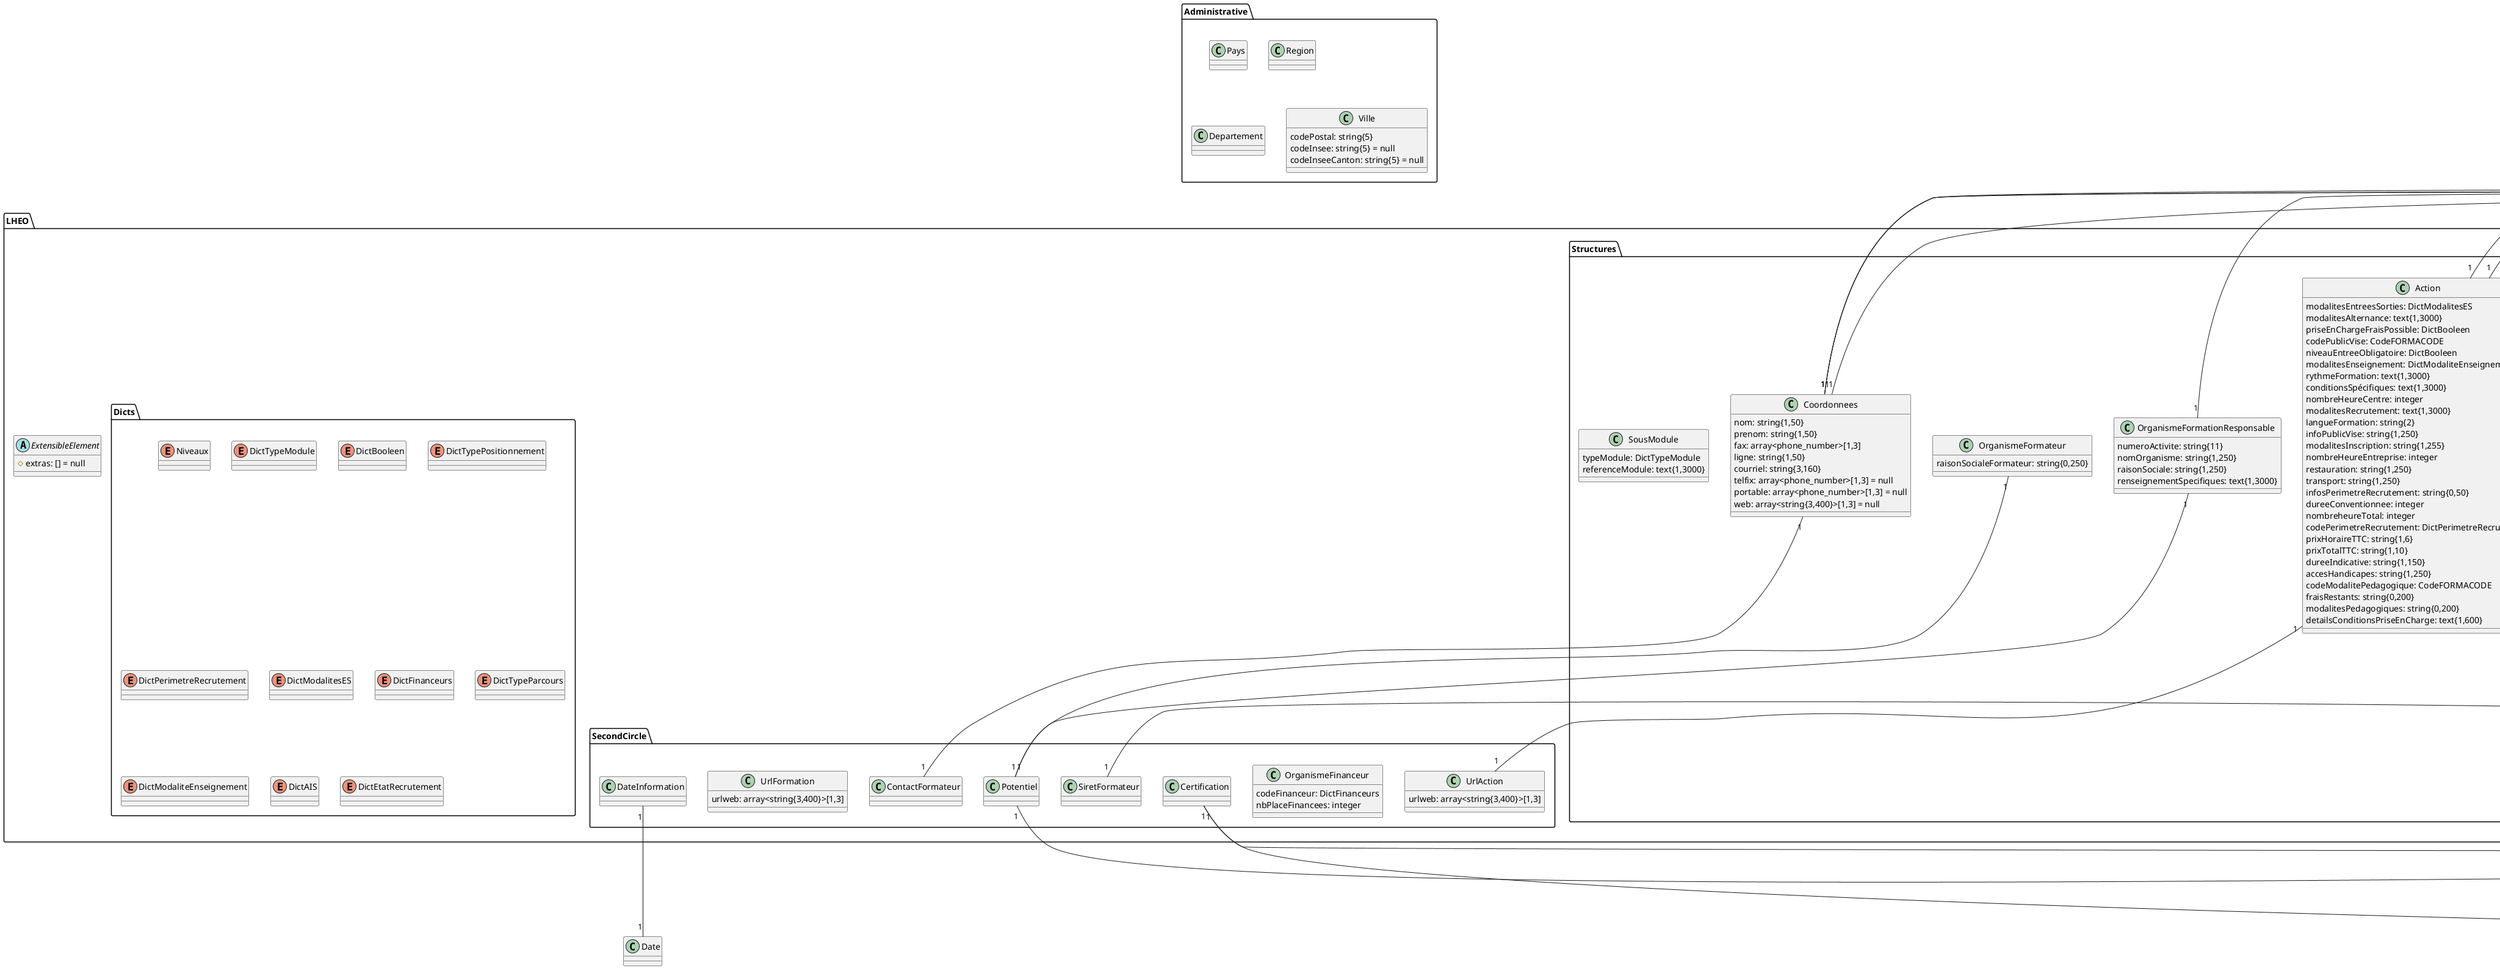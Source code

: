 @startuml
package Administrative {
    class Pays
    class Region
    class Departement
    class Ville {
        codePostal: string{5}
        codeInsee: string{5} = null
        codeInseeCanton: string{5} = null
    }
}
package External {
    class CodeCERTIFINFO
    class CodeRNCP
    class CodeROME
    class CodeFORMACODE
    class CodeNSF
}
package LHEO {
    package XMLStructure {
        abstract class XMLElement {
            #name: string
            #numero: string = null
            #info: string = null
            #ref: string = null
            #id: string = null
            #idref: string = null
            #tag: string = null
            +toXMLString(): string
        }
    }
    abstract class ExtensibleElement {
        #extras: [] = null
    }
    package FirstCircle {
        class CoordonnesOrganisme
        class Session {
            etatRecrutement: DictEtatRecrutement
        }
        class ContactOrganisme
        class DomaineFormation
        class AdresseInscription
        class SiretOrganismeFormation
        class ContactFormation
        class LieuDeFormation
    }
    package SecondCircle {
        class Potentiel
        class OrganismeFinanceur {
            codeFinanceur: DictFinanceurs
            nbPlaceFinancees: integer /' de 0 à 99999 '/
        }
        class Certification
        class ContactFormateur
        class UrlAction {
            urlweb: array<string{3,400}>[1,3]
        }
        class SiretFormateur
        class UrlFormation {
            urlweb: array<string{3,400}>[1,3]
        }
        class DateInformation
    }
    package Structures {
        class SIRET {
            /'
                Transformée en trait PHP, afin d'être réutilisée efficacement.
            '/
        }
        class OrganismeFormateur {
            raisonSocialeFormateur: string{0,250}
        }
        class ContactFormationResume {
            nom: string{1,50} = null
            telfix: array<phone_number>[1,3] = null
            courriel: string{3,160} = null
        }
        class ResumeOffre {
            intituleFormation: string
            codeNiveauEntree: DictNiveaux
            priseEnChargeFraisPossible: DictBooleen
            codePublicVise: CodeFORMACODE
            modalitesEnseignement: DictModaliteEnseignement
            nomOrganisme: string{1,250}
            certifiante: DictBooleen
            nombreheureTotal: integer /' de 0 à 99999 '/
        }
        class OrganismeFormationResponsable {
            numeroActivite: string{11}
            nomOrganisme: string{1,250}
            raisonSociale: string{1,250}
            renseignementSpecifiques: text{1,3000}
        }
        class Adresse {
            ligne: string{1,50}
            courriel: string{3,160}
            latitude: string{0,30}
            longitude: string{0,30}
        }
        class Formation {
            intituleFormation: string
            parcoursDeFormation: DictTypeParcours
            codeNiveauEntree: DictNiveaux
            contenuFormation: text{1,3000}
            resultatsAttendus: text{1,3000}
            objectifFormation: text{1,3000}
            certifiante: DictBooleen
            identifiantModule: text{1,3000}
            hebergement: string{1,250}
            objectifGeneralFormation: DictAIS
            positionnement: DictTypePositionnement
            codeNiveauSortie: DictNiveaux
        }
        class ModulesPrerequis {
            referenceModule: array<text{1,3000}>[0,*]
        }
        class Coordonnees {
            nom: string{1,50}
            prenom: string{1,50}
            fax: array<phone_number>[1,3]
            ligne: string{1,50}
            courriel: string{3,160}
            telfix: array<phone_number>[1,3] = null
            portable: array<phone_number>[1,3] = null
            web: array<string{3,400}>[1,3] = null
        }
        class ResumeOrganisme {
            numeroActivite: string{11}
            nomOrganisme: string{1,250}
            raisonSociale: string{1,250}
        }
        class Action {
            modalitesEntreesSorties: DictModalitesES
            modalitesAlternance: text{1,3000}
            priseEnChargeFraisPossible: DictBooleen
            codePublicVise: CodeFORMACODE
            niveauEntreeObligatoire: DictBooleen
            modalitesEnseignement: DictModaliteEnseignement
            rythmeFormation: text{1,3000}
            conditionsSpécifiques: text{1,3000}
            nombreHeureCentre: integer /' entre 0 et 99999 '/
            modalitesRecrutement: text{1,3000}
            langueFormation: string{2}
            infoPublicVise: string{1,250}
            modalitesInscription: string{1,255}
            nombreHeureEntreprise: integer /' entre 0 et 99999 '/
            restauration: string{1,250}
            transport: string{1,250}
            infosPerimetreRecrutement: string{0,50}
            dureeConventionnee: integer /' entre 0 et 99999 '/
            nombreheureTotal: integer /' de 0 à 99999 '/
            codePerimetreRecrutement: DictPerimetreRecrutement
            prixHoraireTTC: string{1,6}
            prixTotalTTC: string{1,10}
            dureeIndicative: string{1,150}
            accesHandicapes: string{1,250}
            codeModalitePedagogique: CodeFORMACODE
            fraisRestants: string{0,200}
            modalitesPedagogiques: string{0,200}
            detailsConditionsPriseEnCharge: text{1,600}
        }
        class SousModule {
            typeModule: DictTypeModule
            referenceModule: text{1,3000}
        }
    }
    package Dicts{
        enum Niveaux
        enum DictTypeModule
        enum DictBooleen
        enum DictTypePositionnement
        enum DictPerimetreRecrutement
        enum DictModalitesES
        enum DictFinanceurs
        enum DictTypeParcours
        enum DictModaliteEnseignement
        enum DictAIS
        enum DictEtatRecrutement
    }
}
package Resources {
    enum ISO639-1_Codes /' Utilisées pour la langue '/
}
/' Relations '/
CoordonnesOrganisme "1" --- "1" Coordonnees
Session "1" --- "1" AdresseInscription: adressInscription
ContactOrganisme "1" --- "1" Coordonnees: coordonnees
DomaineFormation "1" --- "0,5" CodeFORMACODE
DomaineFormation "1" --- "0,3" CodeNSF
DomaineFormation "1" --- "0,5" CodeROME

Formation "1" --- "1" DomaineFormation
Formation "1" --- "1" ContactFormation
Formation "1" --- "1" ModulesPrerequis
ResumeOffre "1" --- "1" DomaineFormation
AdresseInscription "1" --- "1" Adresse

ContactFormation "1" --- "1" Coordonnees
LieuDeFormation "1" --- "1" Coordonnees
Potentiel "1" --- "1,25" CodeFORMACODE
OrganismeFormateur "1" --- "1" Potentiel
OrganismeFormationResponsable "1" --- "1" Potentiel
OrganismeFormationResponsable "1" --- "1" SiretOrganismeFormation
AdresseInformation "1" --- "1" Adresse
Certification "1" --- "0,1" CodeRNCP
Certification "1" --- "0,1" CodeCERTIFINFO
ContactFormateur "1" --- "1" Coordonnees
DateInformation "1" --- "1" Date
SiretOrganismeFormation "1" --- "1" SIRET
SiretFormateur "1" --- "1" SIRET
ResumeOrganisme "1" --- "1" SIRET
ResumeOffre "1" --- "1" SIRET
Adresse "1" --- "1" Commune
Action "1" --- "1" LieuDeFormation
Action "1" --- "1" AdresseInformation
Action "1" --- "1" UrlAction
/' Classes de listes retirées '/
/'
   SousModules
   ResumesOffres
   ResumesOrganismes
   Offres
'/
@enduml

